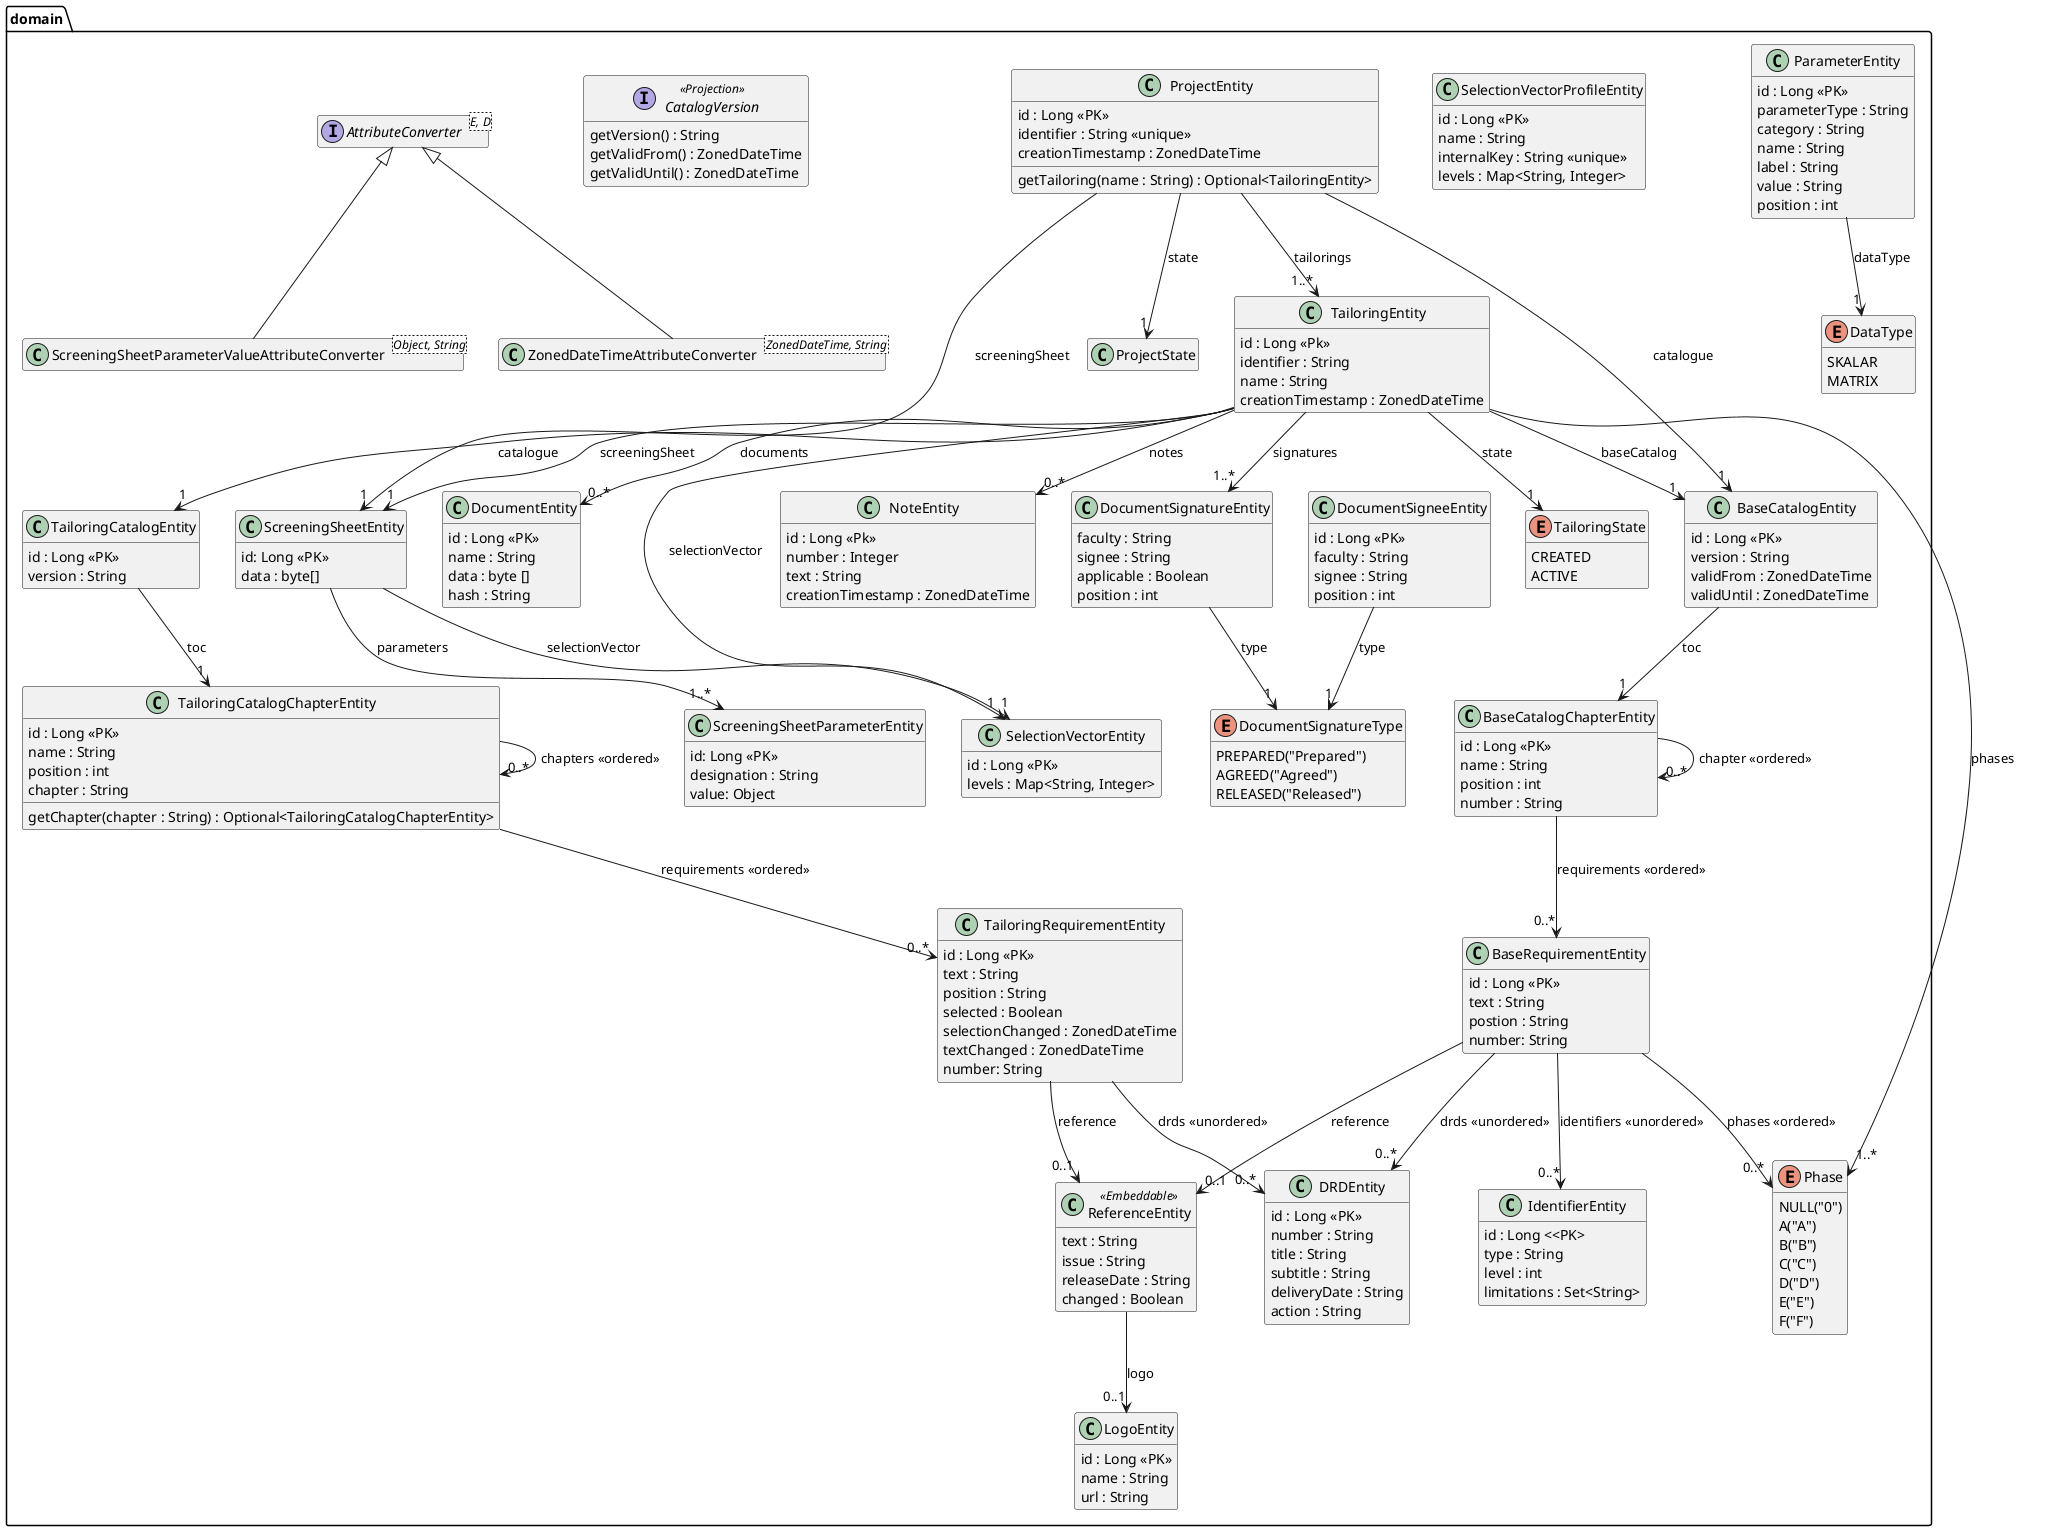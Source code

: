 @startuml db.png
skinparam componentStyle uml2
'skinparam linetype ortho

package domain {

    enum DataType {
        SKALAR
        MATRIX
    }

    class ParameterEntity {
        id : Long <<PK>>
        parameterType : String
        category : String
        name : String
        label : String
        value : String
        position : int
    }
    ParameterEntity --> "1" DataType : dataType

    class Phase {
    }


    enum TailoringState {
        CREATED
        ACTIVE
    }

    class DRDEntity {
        id : Long <<PK>>
        number : String
        title : String
        subtitle : String
        deliveryDate : String
        action : String
    }

    class LogoEntity {
        id : Long <<PK>>
        name : String
        url : String
    }

    class ReferenceEntity <<Embeddable>>{
        text : String
        issue : String
        releaseDate : String
        changed : Boolean
    }
    ReferenceEntity --> "0..1" LogoEntity : logo

    class IdentifierEntity {
        id : Long <<PK>
        type : String
        level : int
        limitations : Set<String>
    }

    class BaseRequirementEntity {
        id : Long <<PK>>
        text : String
        postion : String
        number: String
    }
    BaseRequirementEntity --> "0..1" ReferenceEntity : reference
    BaseRequirementEntity --> "0..*" Phase : phases <<ordered>>
    BaseRequirementEntity --> "0..*" IdentifierEntity : identifiers <<unordered>>
    BaseRequirementEntity --> "0..*" DRDEntity : drds <<unordered>>

    class BaseCatalogChapterEntity {
        id : Long <<PK>>
        name : String
        position : int
        number : String
    }
    BaseCatalogChapterEntity --> "0..*" BaseCatalogChapterEntity : chapter <<ordered>>
    BaseCatalogChapterEntity --> "0..*" BaseRequirementEntity : requirements <<ordered>>

    class BaseCatalogEntity {
        id : Long <<PK>>
        version : String
        validFrom : ZonedDateTime
        validUntil : ZonedDateTime
    }
    BaseCatalogEntity --> "1" BaseCatalogChapterEntity : toc

    enum Phase {
        NULL("0")
        A("A")
        B("B")
        C("C")
        D("D")
        E("E")
        F("F")
    }

    class SelectionVectorEntity {
        id : Long <<PK>>
        levels : Map<String, Integer>
    }

    class SelectionVectorProfileEntity {
        id : Long <<PK>>
        name : String
        internalKey : String <<unique>>
        levels : Map<String, Integer>
    }

    class ScreeningSheetParameterEntity {
        id: Long <<PK>>
        designation : String
        value: Object
    }

    class ScreeningSheetEntity {
        id: Long <<PK>>
        data : byte[]
    }
    ScreeningSheetEntity --> "1..*" ScreeningSheetParameterEntity : parameters
    ScreeningSheetEntity --> "1" SelectionVectorEntity : selectionVector

    class TailoringRequirementEntity {
        id : Long <<PK>>
        text : String
        position : String
        selected : Boolean
        selectionChanged : ZonedDateTime
        textChanged : ZonedDateTime
        number: String
    }
    TailoringRequirementEntity --> "0..1" ReferenceEntity : reference
    TailoringRequirementEntity --> "0..*" DRDEntity : drds <<unordered>>

    class TailoringCatalogChapterEntity {
        id : Long <<PK>>
        name : String
        position : int
        chapter : String
        getChapter(chapter : String) : Optional<TailoringCatalogChapterEntity>
    }
    TailoringCatalogChapterEntity --> "0..*" TailoringCatalogChapterEntity : chapters <<ordered>>
    TailoringCatalogChapterEntity --> "0..*" TailoringRequirementEntity : requirements <<ordered>>

    enum DocumentSignatureType {
        PREPARED("Prepared")
        AGREED("Agreed")
        RELEASED("Released")
    }

    class DocumentEntity {
        id : Long <<PK>>
        name : String
        data : byte []
        hash : String
    }

    class DocumentSignatureEntity {
        faculty : String
        signee : String
        applicable : Boolean
        position : int
    }
    DocumentSignatureEntity --> "1" DocumentSignatureType : type

    class DocumentSigneeEntity {
        id : Long <<PK>>
        faculty : String
        signee : String
        position : int

    }
    DocumentSigneeEntity --> "1" DocumentSignatureType : type

    class NoteEntity {
        id : Long <<Pk>>
        number : Integer
        text : String
        creationTimestamp : ZonedDateTime
    }

    class TailoringEntity {
        id : Long <<Pk>>
        identifier : String
        name : String
        creationTimestamp : ZonedDateTime
    }
    TailoringEntity --> "1" SelectionVectorEntity : selectionVector
    TailoringEntity --> "1" BaseCatalogEntity : baseCatalog
    TailoringEntity --> "1" ScreeningSheetEntity : screeningSheet
    TailoringEntity --> "1..*" Phase : phases
    TailoringEntity --> "1" TailoringCatalogEntity : catalogue
    TailoringEntity --> "1" TailoringState : state
    TailoringEntity --> "1..*" DocumentSignatureEntity : signatures
    TailoringEntity --> "0..*" DocumentEntity : documents
    TailoringEntity --> "0..*" NoteEntity : notes

    class TailoringCatalogEntity {
        id : Long <<PK>>
        version : String
    }
    TailoringCatalogEntity --> "1" TailoringCatalogChapterEntity : toc

    class ProjectEntity {
        id : Long <<PK>>
        identifier : String <<unique>>
        creationTimestamp : ZonedDateTime
        getTailoring(name : String) : Optional<TailoringEntity>
    }
    ProjectEntity --> "1" BaseCatalogEntity : catalogue
    ProjectEntity --> "1" ScreeningSheetEntity : screeningSheet
    ProjectEntity --> "1..*" TailoringEntity : tailorings
    ProjectEntity --> "1" ProjectState : state

    interface CatalogVersion<<Projection>> {
        getVersion() : String
        getValidFrom() : ZonedDateTime
        getValidUntil() : ZonedDateTime
    }

    interface AttributeConverter<E, D>

    class ScreeningSheetParameterValueAttributeConverter<Object, String> {
    }
    AttributeConverter <|-- ScreeningSheetParameterValueAttributeConverter

    class ZonedDateTimeAttributeConverter<ZonedDateTime, String> {
    }
    AttributeConverter <|-- ZonedDateTimeAttributeConverter

}

hide empty members
@enduml
